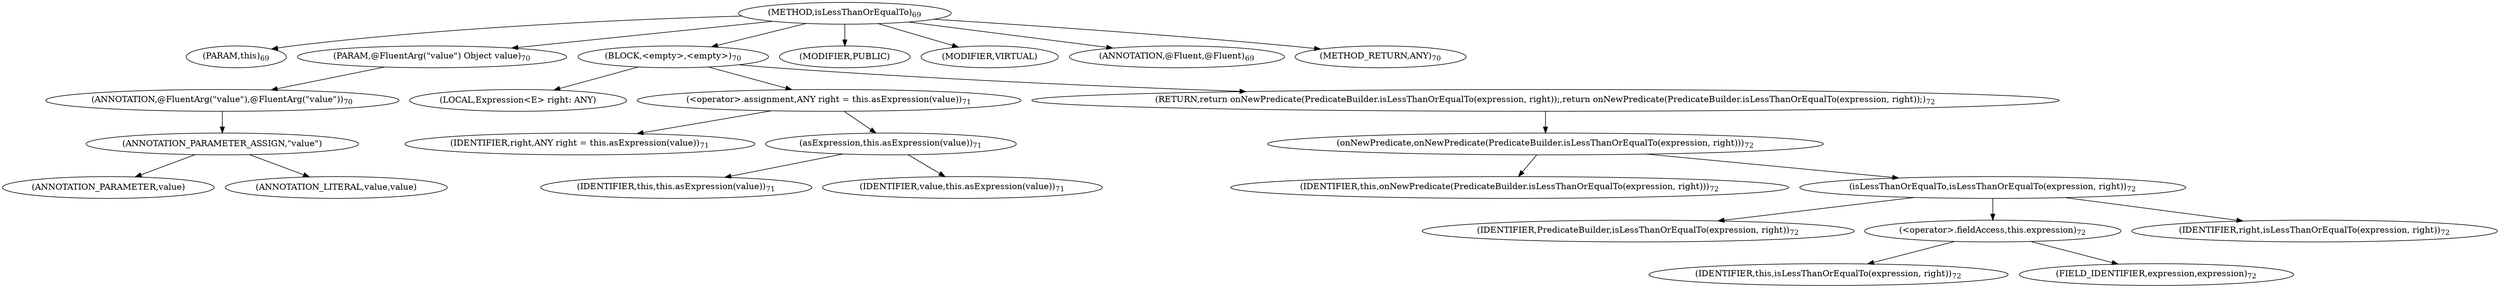 digraph "isLessThanOrEqualTo" {  
"199" [label = <(METHOD,isLessThanOrEqualTo)<SUB>69</SUB>> ]
"15" [label = <(PARAM,this)<SUB>69</SUB>> ]
"200" [label = <(PARAM,@FluentArg(&quot;value&quot;) Object value)<SUB>70</SUB>> ]
"201" [label = <(ANNOTATION,@FluentArg(&quot;value&quot;),@FluentArg(&quot;value&quot;))<SUB>70</SUB>> ]
"202" [label = <(ANNOTATION_PARAMETER_ASSIGN,&quot;value&quot;)> ]
"203" [label = <(ANNOTATION_PARAMETER,value)> ]
"204" [label = <(ANNOTATION_LITERAL,value,value)> ]
"205" [label = <(BLOCK,&lt;empty&gt;,&lt;empty&gt;)<SUB>70</SUB>> ]
"206" [label = <(LOCAL,Expression&lt;E&gt; right: ANY)> ]
"207" [label = <(&lt;operator&gt;.assignment,ANY right = this.asExpression(value))<SUB>71</SUB>> ]
"208" [label = <(IDENTIFIER,right,ANY right = this.asExpression(value))<SUB>71</SUB>> ]
"209" [label = <(asExpression,this.asExpression(value))<SUB>71</SUB>> ]
"14" [label = <(IDENTIFIER,this,this.asExpression(value))<SUB>71</SUB>> ]
"210" [label = <(IDENTIFIER,value,this.asExpression(value))<SUB>71</SUB>> ]
"211" [label = <(RETURN,return onNewPredicate(PredicateBuilder.isLessThanOrEqualTo(expression, right));,return onNewPredicate(PredicateBuilder.isLessThanOrEqualTo(expression, right));)<SUB>72</SUB>> ]
"212" [label = <(onNewPredicate,onNewPredicate(PredicateBuilder.isLessThanOrEqualTo(expression, right)))<SUB>72</SUB>> ]
"16" [label = <(IDENTIFIER,this,onNewPredicate(PredicateBuilder.isLessThanOrEqualTo(expression, right)))<SUB>72</SUB>> ]
"213" [label = <(isLessThanOrEqualTo,isLessThanOrEqualTo(expression, right))<SUB>72</SUB>> ]
"214" [label = <(IDENTIFIER,PredicateBuilder,isLessThanOrEqualTo(expression, right))<SUB>72</SUB>> ]
"215" [label = <(&lt;operator&gt;.fieldAccess,this.expression)<SUB>72</SUB>> ]
"216" [label = <(IDENTIFIER,this,isLessThanOrEqualTo(expression, right))<SUB>72</SUB>> ]
"217" [label = <(FIELD_IDENTIFIER,expression,expression)<SUB>72</SUB>> ]
"218" [label = <(IDENTIFIER,right,isLessThanOrEqualTo(expression, right))<SUB>72</SUB>> ]
"219" [label = <(MODIFIER,PUBLIC)> ]
"220" [label = <(MODIFIER,VIRTUAL)> ]
"221" [label = <(ANNOTATION,@Fluent,@Fluent)<SUB>69</SUB>> ]
"222" [label = <(METHOD_RETURN,ANY)<SUB>70</SUB>> ]
  "199" -> "15" 
  "199" -> "200" 
  "199" -> "205" 
  "199" -> "219" 
  "199" -> "220" 
  "199" -> "221" 
  "199" -> "222" 
  "200" -> "201" 
  "201" -> "202" 
  "202" -> "203" 
  "202" -> "204" 
  "205" -> "206" 
  "205" -> "207" 
  "205" -> "211" 
  "207" -> "208" 
  "207" -> "209" 
  "209" -> "14" 
  "209" -> "210" 
  "211" -> "212" 
  "212" -> "16" 
  "212" -> "213" 
  "213" -> "214" 
  "213" -> "215" 
  "213" -> "218" 
  "215" -> "216" 
  "215" -> "217" 
}
